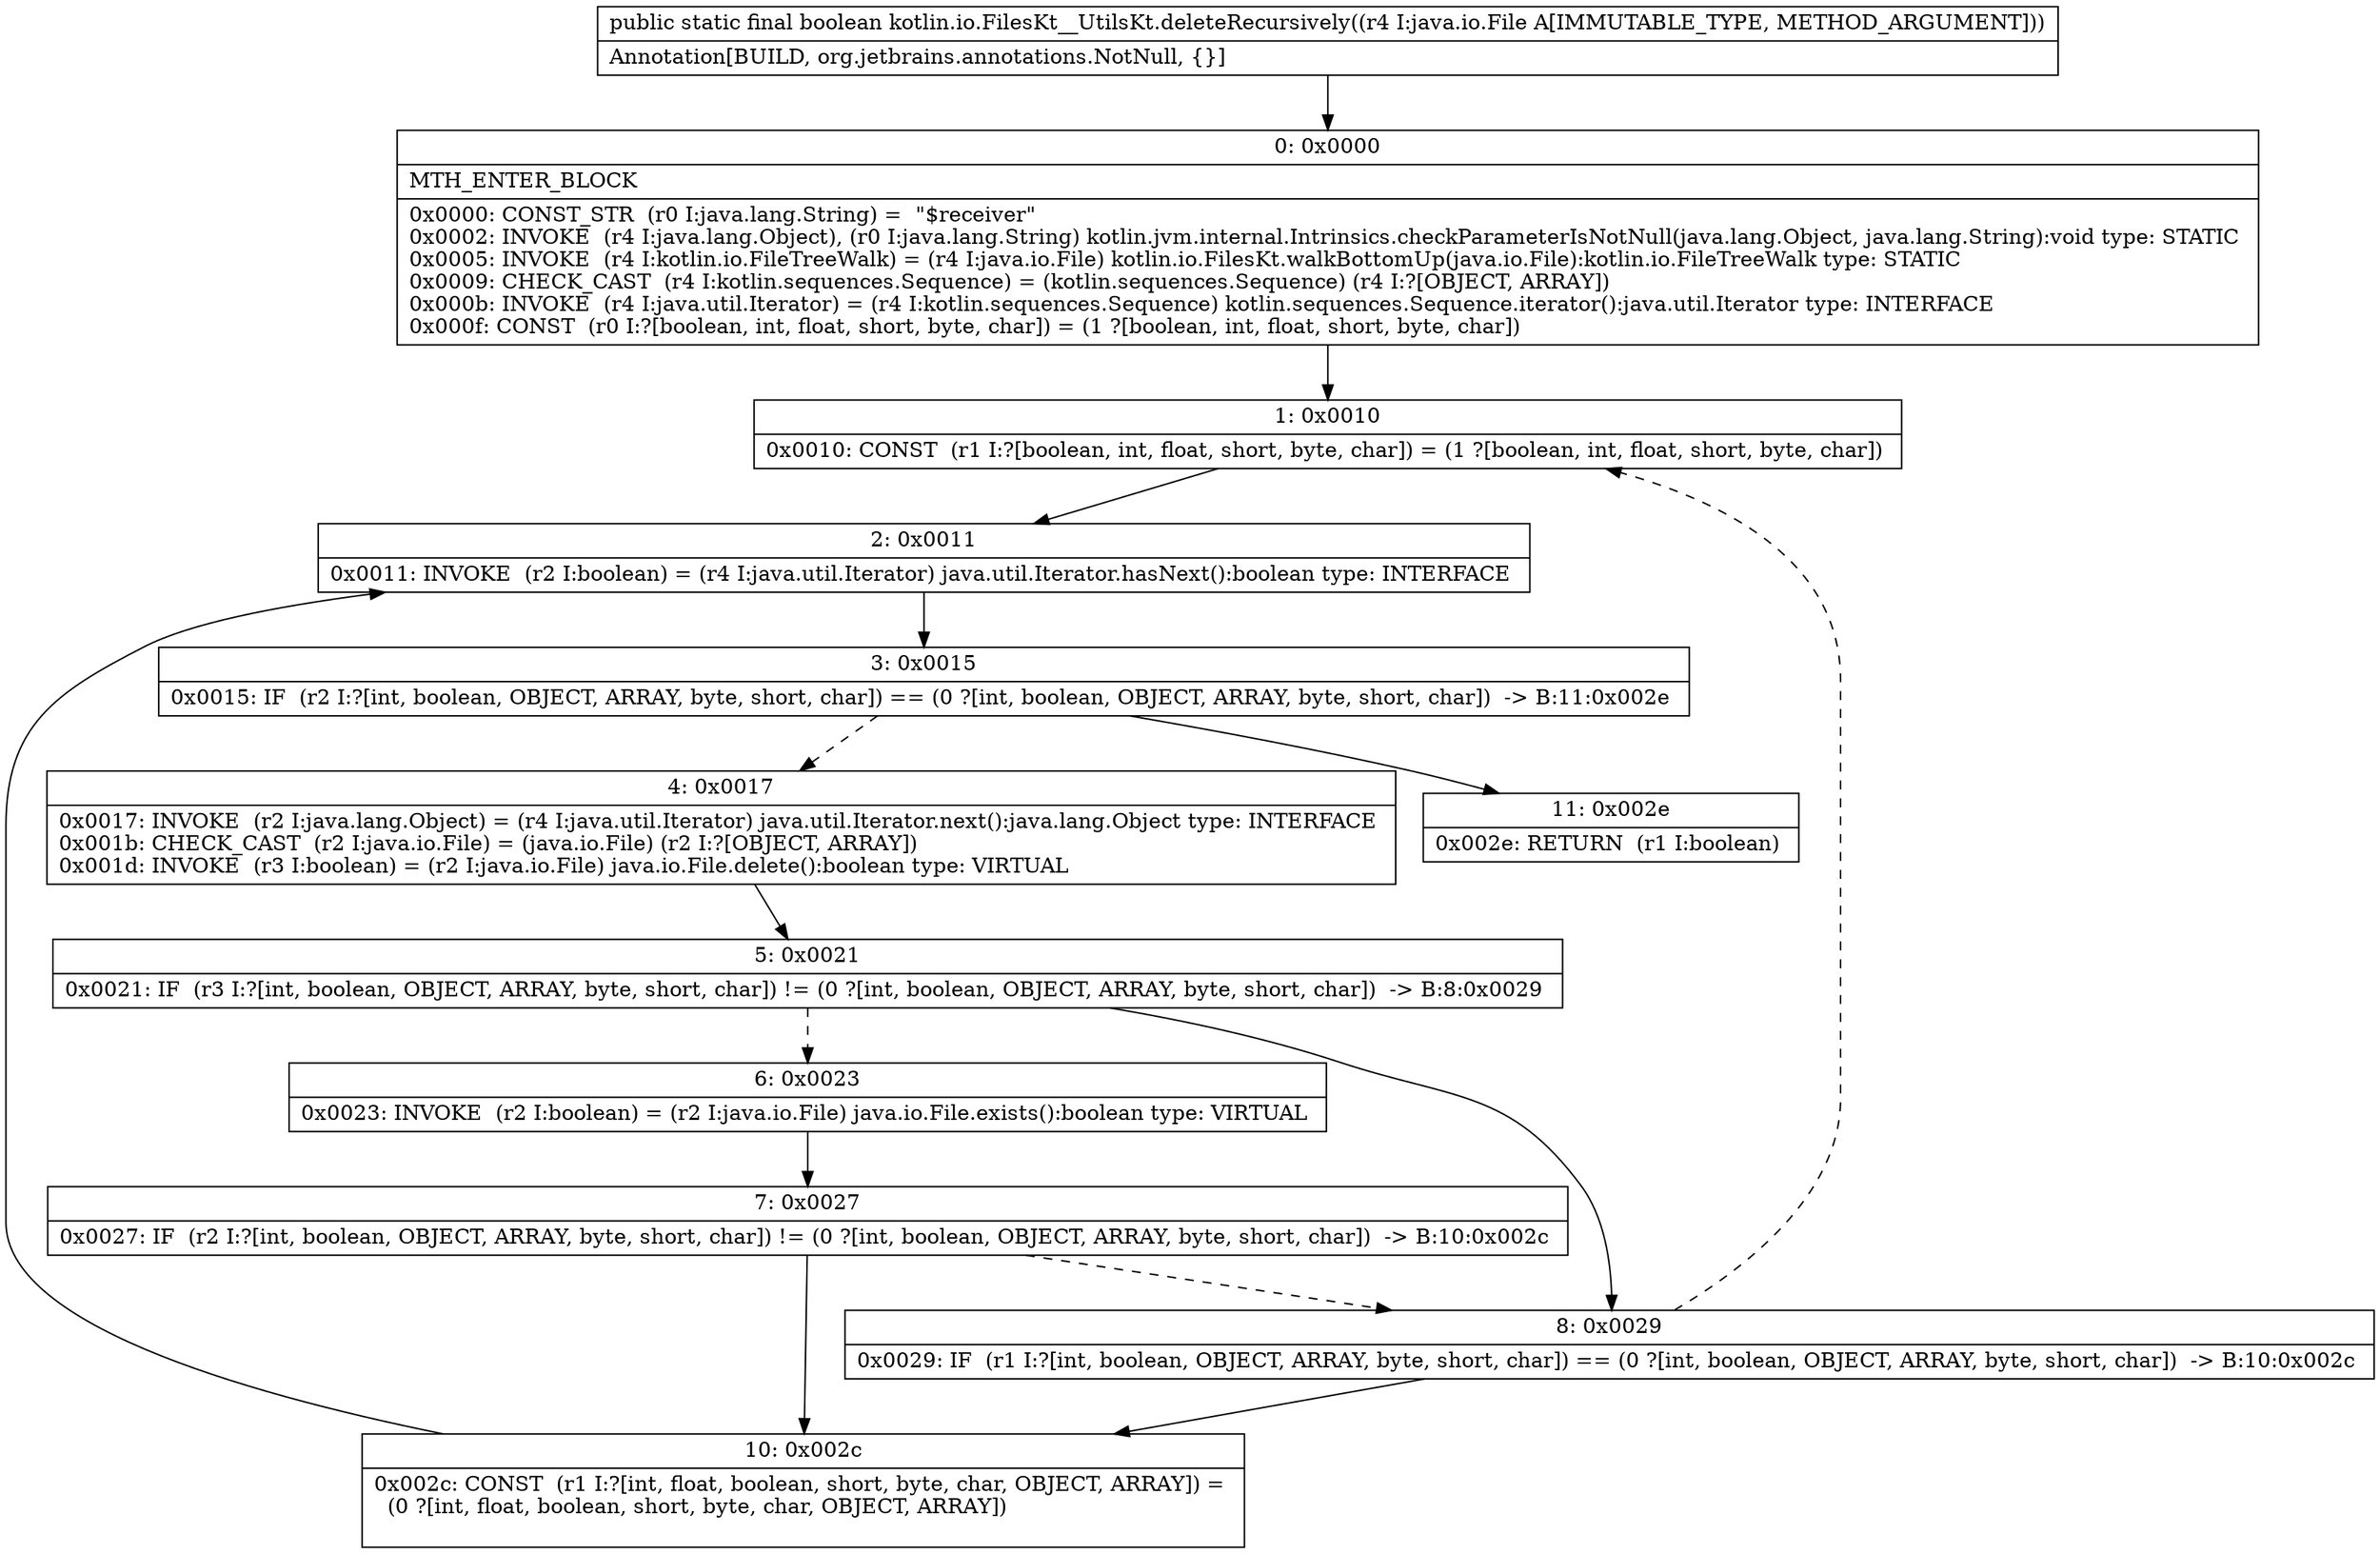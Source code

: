 digraph "CFG forkotlin.io.FilesKt__UtilsKt.deleteRecursively(Ljava\/io\/File;)Z" {
Node_0 [shape=record,label="{0\:\ 0x0000|MTH_ENTER_BLOCK\l|0x0000: CONST_STR  (r0 I:java.lang.String) =  \"$receiver\" \l0x0002: INVOKE  (r4 I:java.lang.Object), (r0 I:java.lang.String) kotlin.jvm.internal.Intrinsics.checkParameterIsNotNull(java.lang.Object, java.lang.String):void type: STATIC \l0x0005: INVOKE  (r4 I:kotlin.io.FileTreeWalk) = (r4 I:java.io.File) kotlin.io.FilesKt.walkBottomUp(java.io.File):kotlin.io.FileTreeWalk type: STATIC \l0x0009: CHECK_CAST  (r4 I:kotlin.sequences.Sequence) = (kotlin.sequences.Sequence) (r4 I:?[OBJECT, ARRAY]) \l0x000b: INVOKE  (r4 I:java.util.Iterator) = (r4 I:kotlin.sequences.Sequence) kotlin.sequences.Sequence.iterator():java.util.Iterator type: INTERFACE \l0x000f: CONST  (r0 I:?[boolean, int, float, short, byte, char]) = (1 ?[boolean, int, float, short, byte, char]) \l}"];
Node_1 [shape=record,label="{1\:\ 0x0010|0x0010: CONST  (r1 I:?[boolean, int, float, short, byte, char]) = (1 ?[boolean, int, float, short, byte, char]) \l}"];
Node_2 [shape=record,label="{2\:\ 0x0011|0x0011: INVOKE  (r2 I:boolean) = (r4 I:java.util.Iterator) java.util.Iterator.hasNext():boolean type: INTERFACE \l}"];
Node_3 [shape=record,label="{3\:\ 0x0015|0x0015: IF  (r2 I:?[int, boolean, OBJECT, ARRAY, byte, short, char]) == (0 ?[int, boolean, OBJECT, ARRAY, byte, short, char])  \-\> B:11:0x002e \l}"];
Node_4 [shape=record,label="{4\:\ 0x0017|0x0017: INVOKE  (r2 I:java.lang.Object) = (r4 I:java.util.Iterator) java.util.Iterator.next():java.lang.Object type: INTERFACE \l0x001b: CHECK_CAST  (r2 I:java.io.File) = (java.io.File) (r2 I:?[OBJECT, ARRAY]) \l0x001d: INVOKE  (r3 I:boolean) = (r2 I:java.io.File) java.io.File.delete():boolean type: VIRTUAL \l}"];
Node_5 [shape=record,label="{5\:\ 0x0021|0x0021: IF  (r3 I:?[int, boolean, OBJECT, ARRAY, byte, short, char]) != (0 ?[int, boolean, OBJECT, ARRAY, byte, short, char])  \-\> B:8:0x0029 \l}"];
Node_6 [shape=record,label="{6\:\ 0x0023|0x0023: INVOKE  (r2 I:boolean) = (r2 I:java.io.File) java.io.File.exists():boolean type: VIRTUAL \l}"];
Node_7 [shape=record,label="{7\:\ 0x0027|0x0027: IF  (r2 I:?[int, boolean, OBJECT, ARRAY, byte, short, char]) != (0 ?[int, boolean, OBJECT, ARRAY, byte, short, char])  \-\> B:10:0x002c \l}"];
Node_8 [shape=record,label="{8\:\ 0x0029|0x0029: IF  (r1 I:?[int, boolean, OBJECT, ARRAY, byte, short, char]) == (0 ?[int, boolean, OBJECT, ARRAY, byte, short, char])  \-\> B:10:0x002c \l}"];
Node_10 [shape=record,label="{10\:\ 0x002c|0x002c: CONST  (r1 I:?[int, float, boolean, short, byte, char, OBJECT, ARRAY]) = \l  (0 ?[int, float, boolean, short, byte, char, OBJECT, ARRAY])\l \l}"];
Node_11 [shape=record,label="{11\:\ 0x002e|0x002e: RETURN  (r1 I:boolean) \l}"];
MethodNode[shape=record,label="{public static final boolean kotlin.io.FilesKt__UtilsKt.deleteRecursively((r4 I:java.io.File A[IMMUTABLE_TYPE, METHOD_ARGUMENT]))  | Annotation[BUILD, org.jetbrains.annotations.NotNull, \{\}]\l}"];
MethodNode -> Node_0;
Node_0 -> Node_1;
Node_1 -> Node_2;
Node_2 -> Node_3;
Node_3 -> Node_4[style=dashed];
Node_3 -> Node_11;
Node_4 -> Node_5;
Node_5 -> Node_6[style=dashed];
Node_5 -> Node_8;
Node_6 -> Node_7;
Node_7 -> Node_8[style=dashed];
Node_7 -> Node_10;
Node_8 -> Node_10;
Node_8 -> Node_1[style=dashed];
Node_10 -> Node_2;
}

